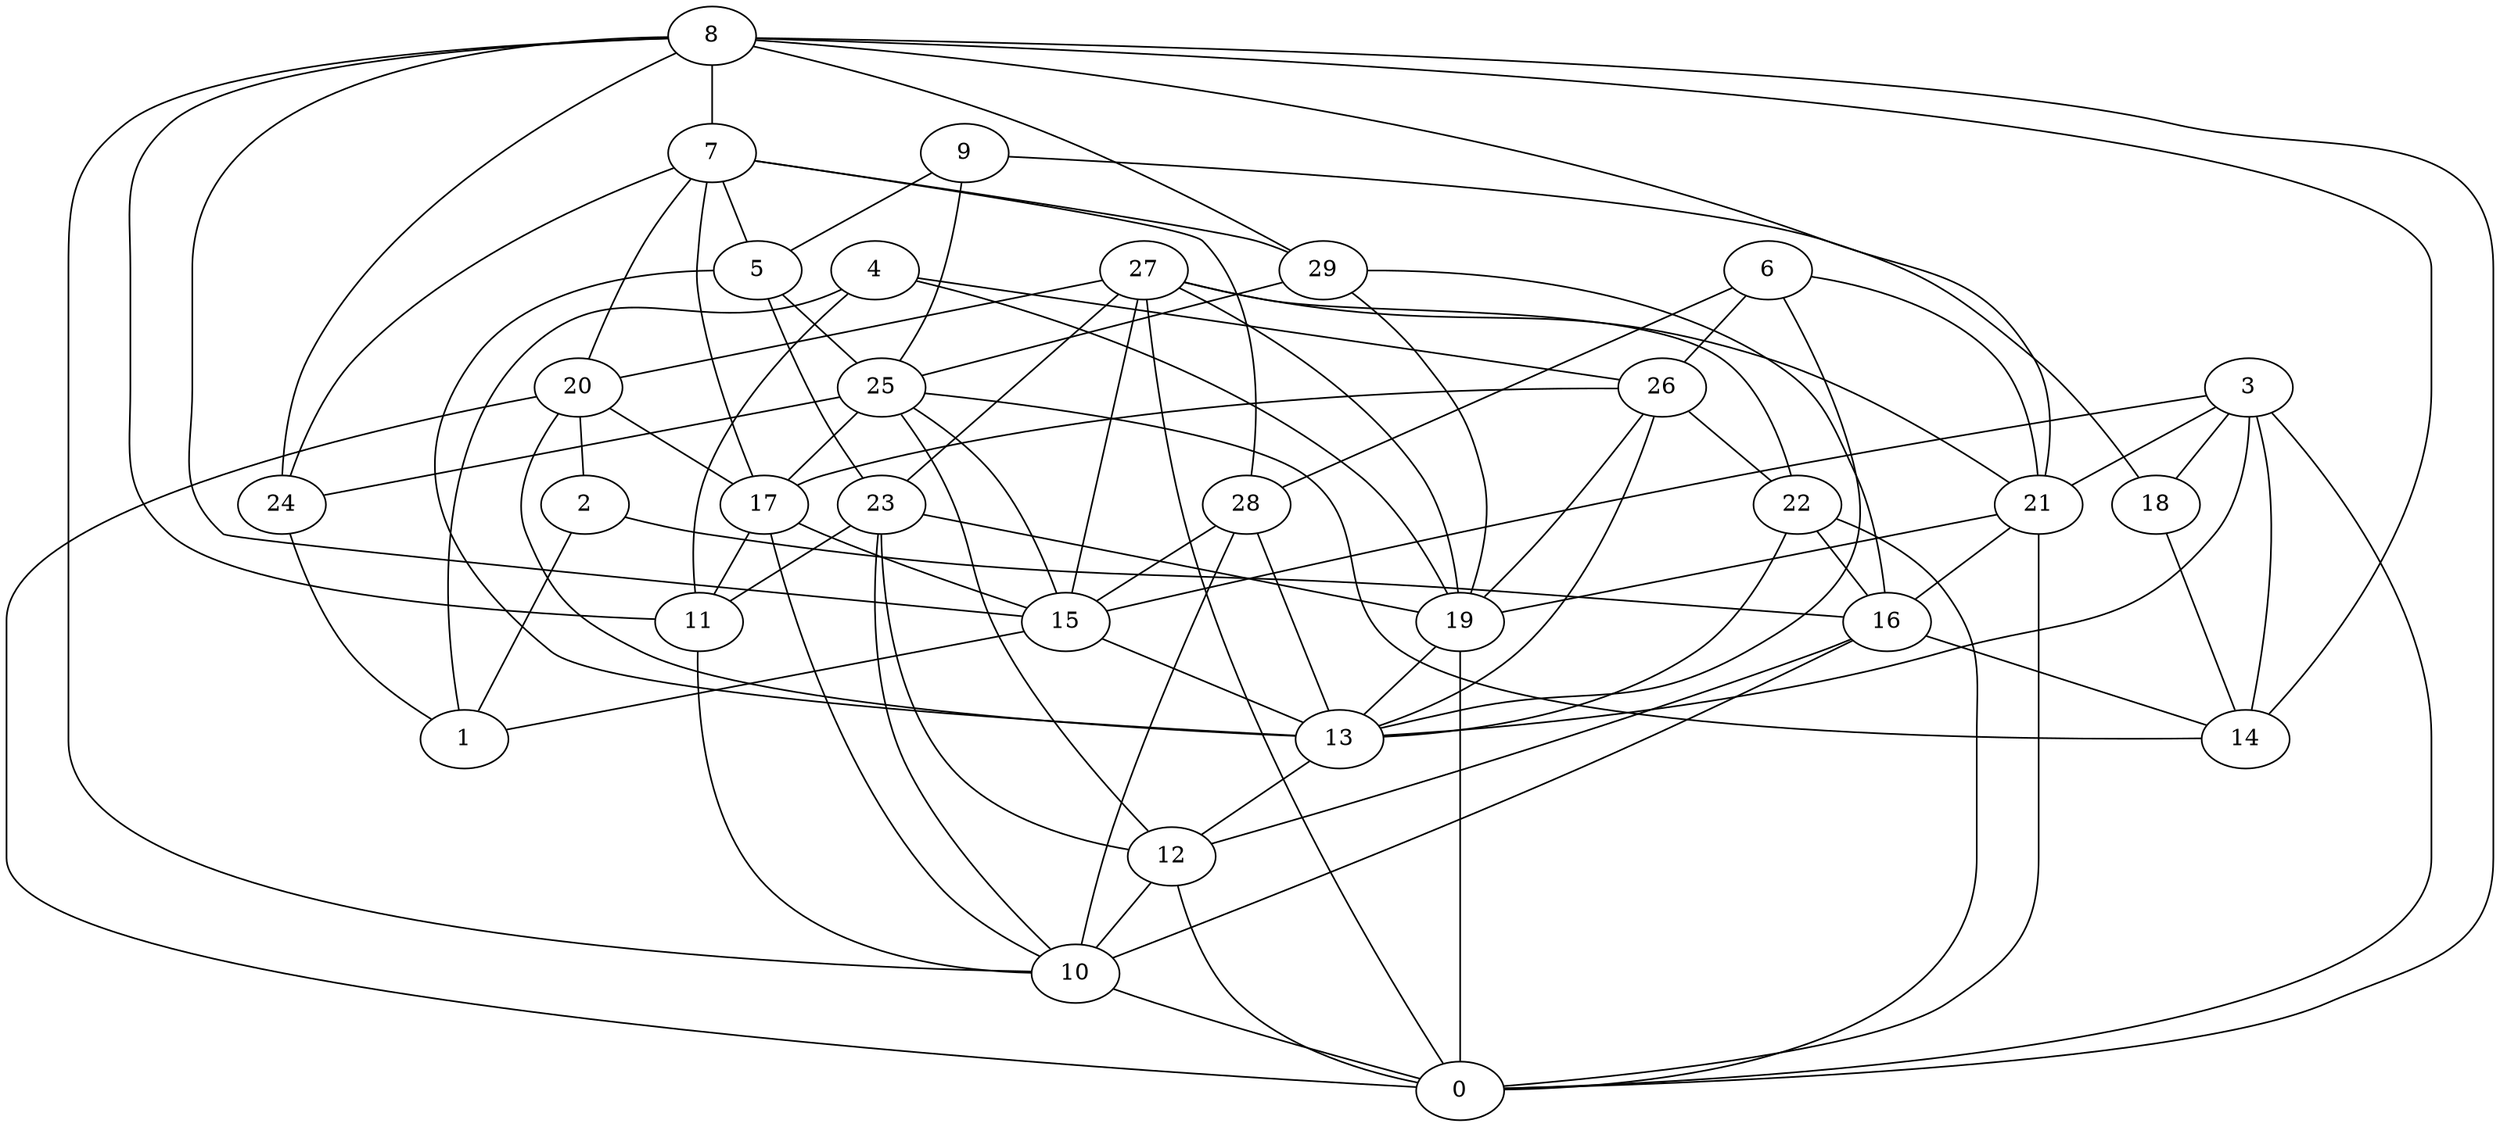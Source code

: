 digraph GG_graph {

subgraph G_graph {
edge [color = black]
"5" -> "25" [dir = none]
"5" -> "23" [dir = none]
"29" -> "19" [dir = none]
"20" -> "2" [dir = none]
"26" -> "13" [dir = none]
"21" -> "19" [dir = none]
"23" -> "10" [dir = none]
"23" -> "19" [dir = none]
"22" -> "16" [dir = none]
"22" -> "0" [dir = none]
"22" -> "13" [dir = none]
"9" -> "18" [dir = none]
"9" -> "5" [dir = none]
"28" -> "13" [dir = none]
"17" -> "15" [dir = none]
"27" -> "15" [dir = none]
"27" -> "19" [dir = none]
"27" -> "22" [dir = none]
"27" -> "20" [dir = none]
"7" -> "28" [dir = none]
"25" -> "24" [dir = none]
"25" -> "14" [dir = none]
"4" -> "1" [dir = none]
"4" -> "11" [dir = none]
"4" -> "19" [dir = none]
"12" -> "0" [dir = none]
"8" -> "21" [dir = none]
"6" -> "26" [dir = none]
"3" -> "13" [dir = none]
"25" -> "17" [dir = none]
"20" -> "17" [dir = none]
"27" -> "0" [dir = none]
"7" -> "24" [dir = none]
"9" -> "25" [dir = none]
"3" -> "18" [dir = none]
"4" -> "26" [dir = none]
"26" -> "19" [dir = none]
"6" -> "28" [dir = none]
"17" -> "11" [dir = none]
"6" -> "21" [dir = none]
"13" -> "12" [dir = none]
"3" -> "21" [dir = none]
"10" -> "0" [dir = none]
"8" -> "14" [dir = none]
"2" -> "16" [dir = none]
"16" -> "10" [dir = none]
"27" -> "21" [dir = none]
"3" -> "15" [dir = none]
"26" -> "22" [dir = none]
"6" -> "13" [dir = none]
"24" -> "1" [dir = none]
"15" -> "13" [dir = none]
"29" -> "25" [dir = none]
"3" -> "14" [dir = none]
"21" -> "0" [dir = none]
"17" -> "10" [dir = none]
"16" -> "12" [dir = none]
"19" -> "0" [dir = none]
"8" -> "15" [dir = none]
"8" -> "10" [dir = none]
"16" -> "14" [dir = none]
"29" -> "16" [dir = none]
"18" -> "14" [dir = none]
"19" -> "13" [dir = none]
"8" -> "11" [dir = none]
"12" -> "10" [dir = none]
"2" -> "1" [dir = none]
"8" -> "29" [dir = none]
"5" -> "13" [dir = none]
"25" -> "12" [dir = none]
"8" -> "7" [dir = none]
"7" -> "20" [dir = none]
"7" -> "5" [dir = none]
"8" -> "24" [dir = none]
"23" -> "12" [dir = none]
"28" -> "15" [dir = none]
"11" -> "10" [dir = none]
"23" -> "11" [dir = none]
"27" -> "23" [dir = none]
"15" -> "1" [dir = none]
"3" -> "0" [dir = none]
"20" -> "13" [dir = none]
"7" -> "29" [dir = none]
"8" -> "0" [dir = none]
"26" -> "17" [dir = none]
"28" -> "10" [dir = none]
"25" -> "15" [dir = none]
"7" -> "17" [dir = none]
"20" -> "0" [dir = none]
"21" -> "16" [dir = none]
}

}

